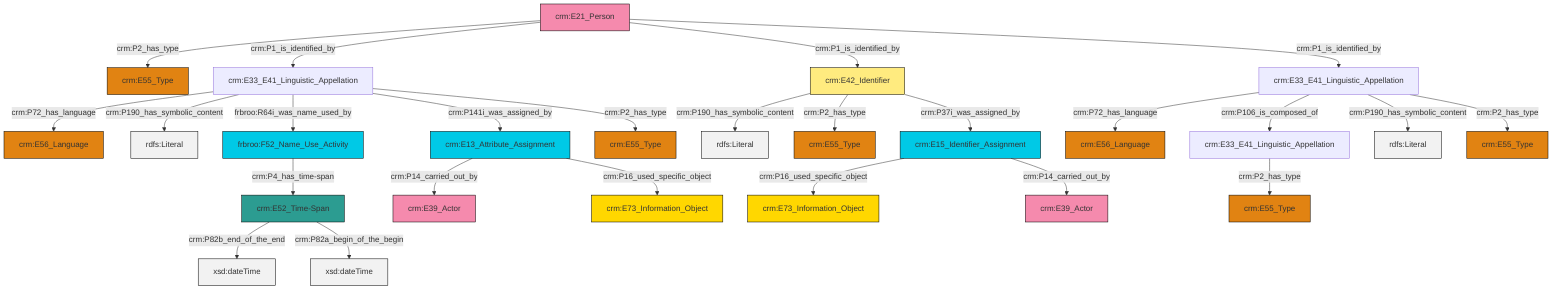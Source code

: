 graph TD
classDef Literal fill:#f2f2f2,stroke:#000000;
classDef CRM_Entity fill:#FFFFFF,stroke:#000000;
classDef Temporal_Entity fill:#00C9E6, stroke:#000000;
classDef Type fill:#E18312, stroke:#000000;
classDef Time-Span fill:#2C9C91, stroke:#000000;
classDef Appellation fill:#FFEB7F, stroke:#000000;
classDef Place fill:#008836, stroke:#000000;
classDef Persistent_Item fill:#B266B2, stroke:#000000;
classDef Conceptual_Object fill:#FFD700, stroke:#000000;
classDef Physical_Thing fill:#D2B48C, stroke:#000000;
classDef Actor fill:#f58aad, stroke:#000000;
classDef PC_Classes fill:#4ce600, stroke:#000000;
classDef Multi fill:#cccccc,stroke:#000000;

0["crm:E33_E41_Linguistic_Appellation"]:::Default -->|crm:P72_has_language| 1["crm:E56_Language"]:::Type
2["crm:E21_Person"]:::Actor -->|crm:P2_has_type| 6["crm:E55_Type"]:::Type
9["crm:E42_Identifier"]:::Appellation -->|crm:P190_has_symbolic_content| 10[rdfs:Literal]:::Literal
11["frbroo:F52_Name_Use_Activity"]:::Temporal_Entity -->|crm:P4_has_time-span| 12["crm:E52_Time-Span"]:::Time-Span
15["crm:E13_Attribute_Assignment"]:::Temporal_Entity -->|crm:P14_carried_out_by| 13["crm:E39_Actor"]:::Actor
2["crm:E21_Person"]:::Actor -->|crm:P1_is_identified_by| 16["crm:E33_E41_Linguistic_Appellation"]:::Default
12["crm:E52_Time-Span"]:::Time-Span -->|crm:P82b_end_of_the_end| 17[xsd:dateTime]:::Literal
16["crm:E33_E41_Linguistic_Appellation"]:::Default -->|crm:P72_has_language| 18["crm:E56_Language"]:::Type
12["crm:E52_Time-Span"]:::Time-Span -->|crm:P82a_begin_of_the_begin| 19[xsd:dateTime]:::Literal
16["crm:E33_E41_Linguistic_Appellation"]:::Default -->|crm:P190_has_symbolic_content| 20[rdfs:Literal]:::Literal
0["crm:E33_E41_Linguistic_Appellation"]:::Default -->|crm:P106_is_composed_of| 25["crm:E33_E41_Linguistic_Appellation"]:::Default
16["crm:E33_E41_Linguistic_Appellation"]:::Default -->|frbroo:R64i_was_name_used_by| 11["frbroo:F52_Name_Use_Activity"]:::Temporal_Entity
25["crm:E33_E41_Linguistic_Appellation"]:::Default -->|crm:P2_has_type| 28["crm:E55_Type"]:::Type
7["crm:E15_Identifier_Assignment"]:::Temporal_Entity -->|crm:P16_used_specific_object| 29["crm:E73_Information_Object"]:::Conceptual_Object
16["crm:E33_E41_Linguistic_Appellation"]:::Default -->|crm:P141i_was_assigned_by| 15["crm:E13_Attribute_Assignment"]:::Temporal_Entity
9["crm:E42_Identifier"]:::Appellation -->|crm:P2_has_type| 34["crm:E55_Type"]:::Type
2["crm:E21_Person"]:::Actor -->|crm:P1_is_identified_by| 9["crm:E42_Identifier"]:::Appellation
0["crm:E33_E41_Linguistic_Appellation"]:::Default -->|crm:P190_has_symbolic_content| 35[rdfs:Literal]:::Literal
9["crm:E42_Identifier"]:::Appellation -->|crm:P37i_was_assigned_by| 7["crm:E15_Identifier_Assignment"]:::Temporal_Entity
16["crm:E33_E41_Linguistic_Appellation"]:::Default -->|crm:P2_has_type| 32["crm:E55_Type"]:::Type
7["crm:E15_Identifier_Assignment"]:::Temporal_Entity -->|crm:P14_carried_out_by| 4["crm:E39_Actor"]:::Actor
15["crm:E13_Attribute_Assignment"]:::Temporal_Entity -->|crm:P16_used_specific_object| 43["crm:E73_Information_Object"]:::Conceptual_Object
0["crm:E33_E41_Linguistic_Appellation"]:::Default -->|crm:P2_has_type| 22["crm:E55_Type"]:::Type
2["crm:E21_Person"]:::Actor -->|crm:P1_is_identified_by| 0["crm:E33_E41_Linguistic_Appellation"]:::Default